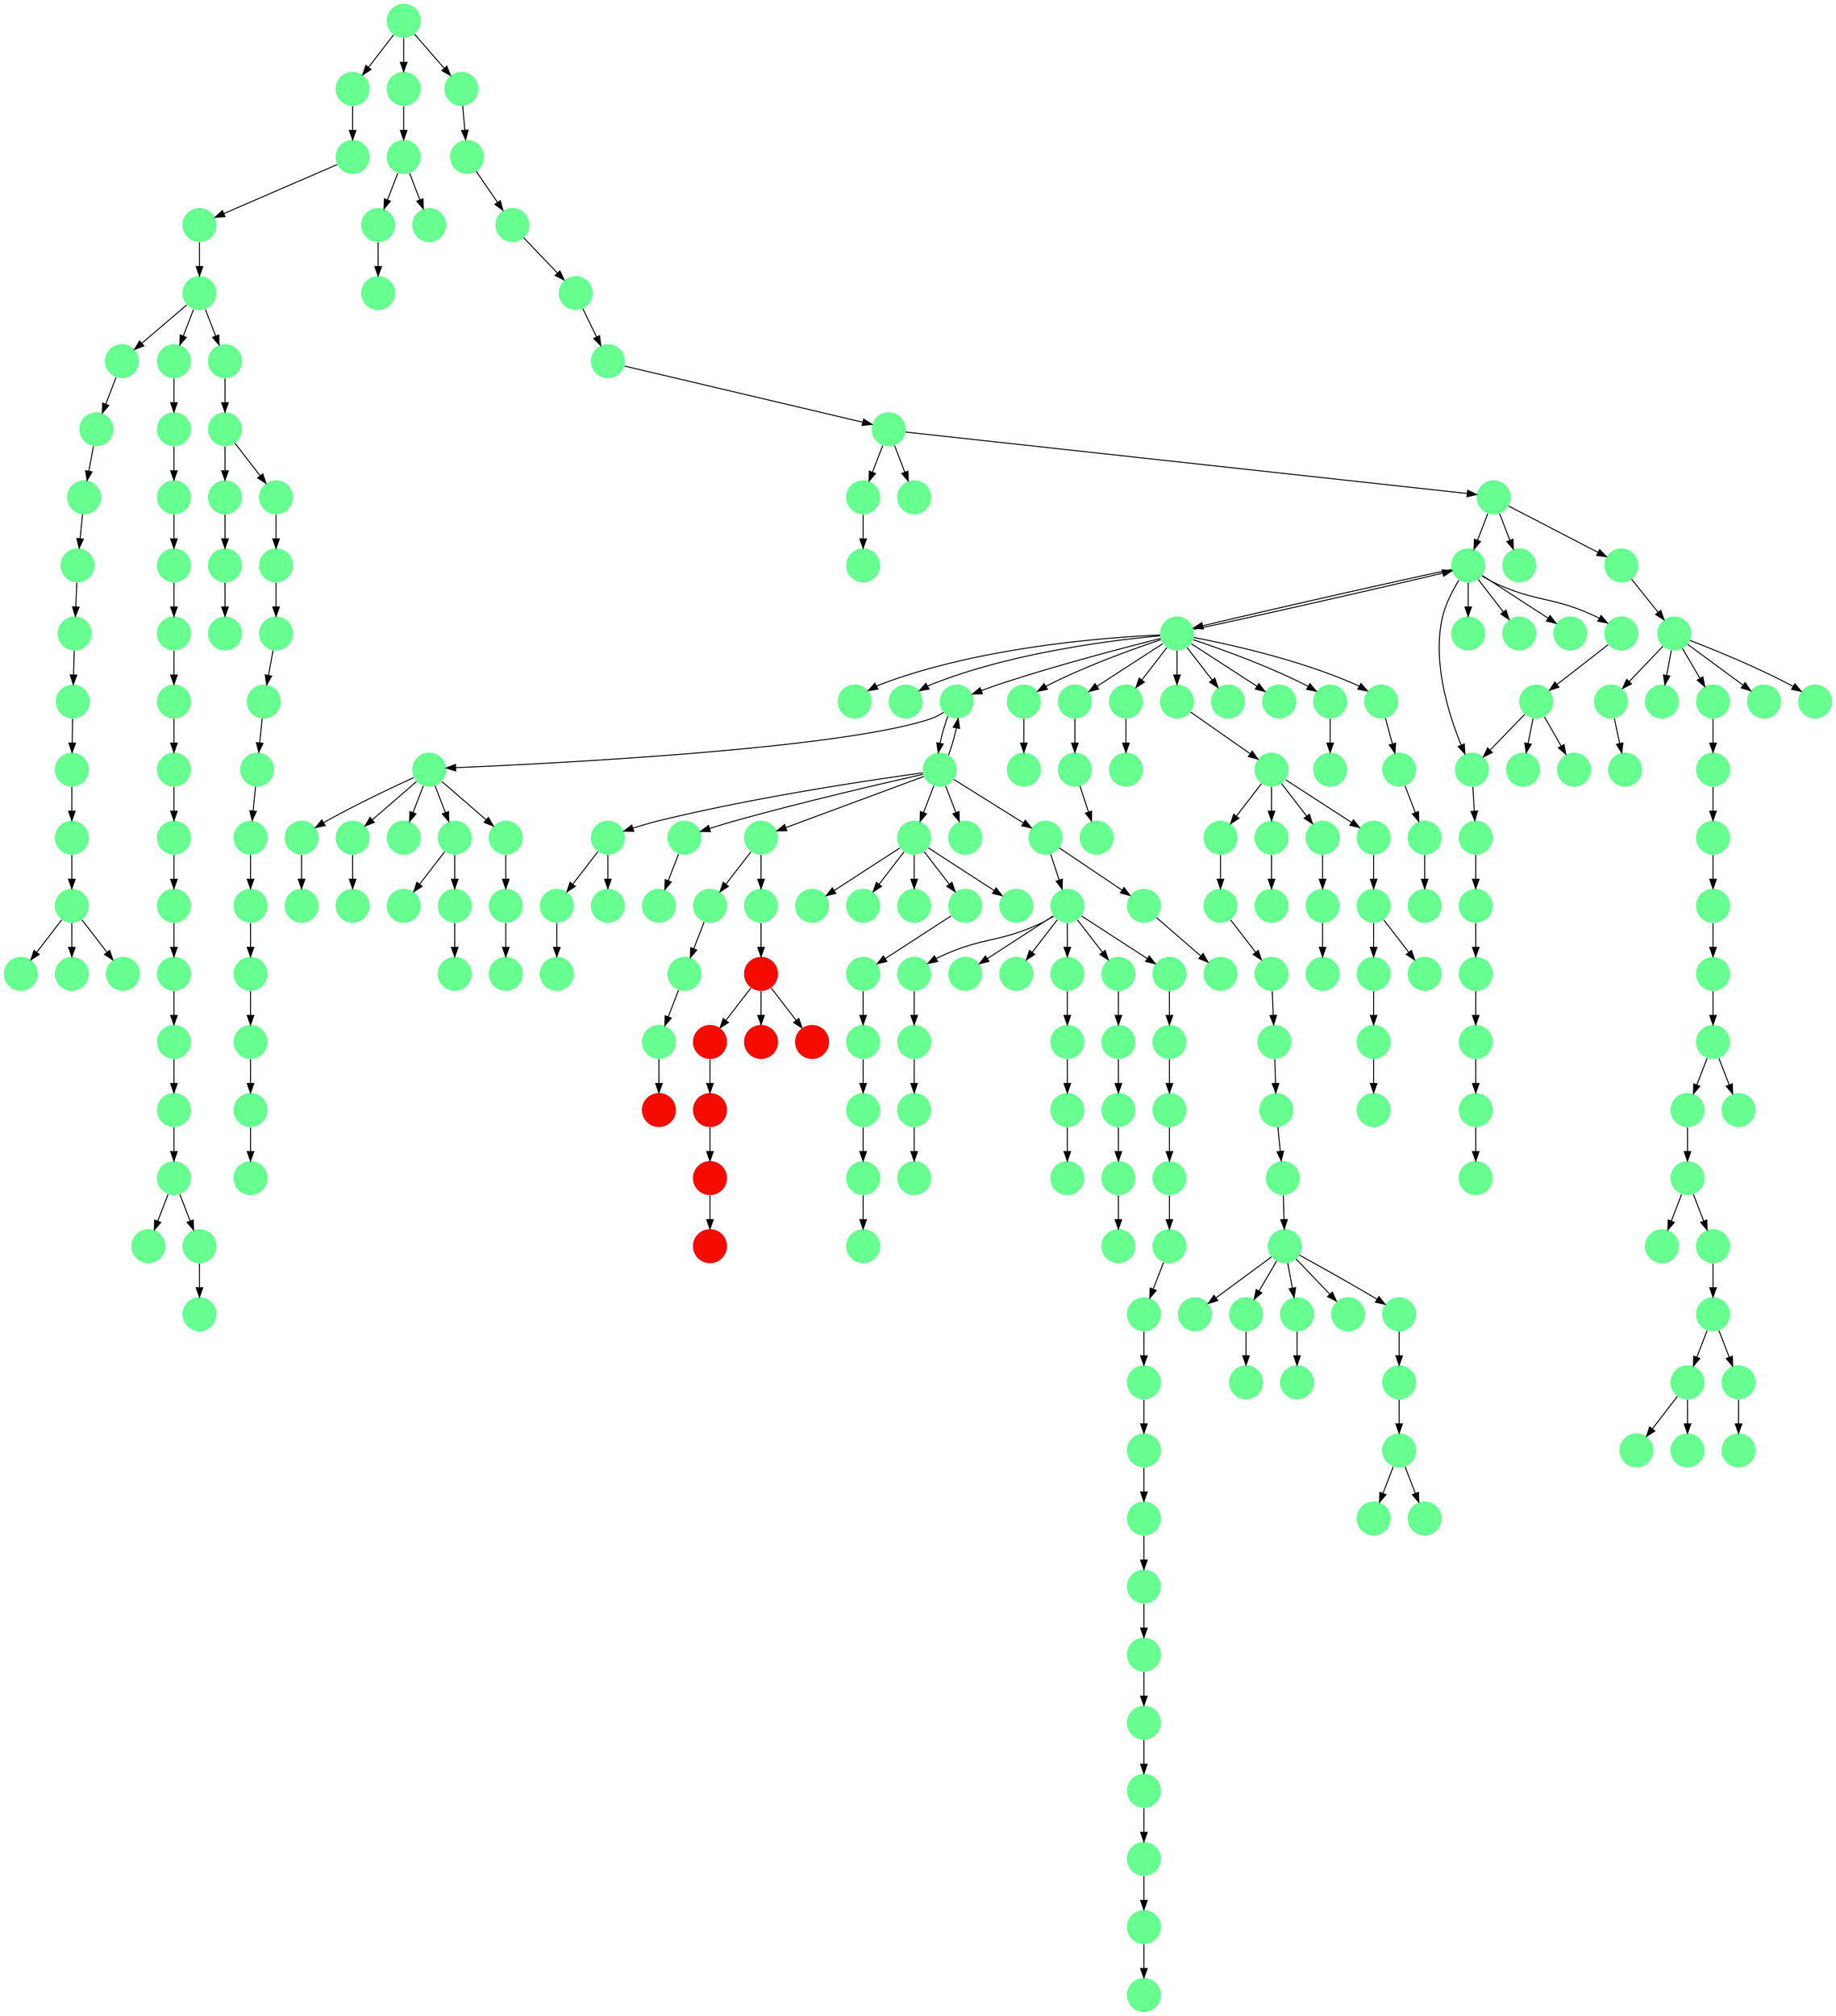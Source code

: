 digraph{
0 [tooltip = "L", penwidth = 0, style = filled, fillcolor = "#66ff90", shape = circle, label = ""]
1 [tooltip = "L", penwidth = 0, style = filled, fillcolor = "#66ff90", shape = circle, label = ""]
2 [tooltip = "L", penwidth = 0, style = filled, fillcolor = "#66ff90", shape = circle, label = ""]
3 [tooltip = "L", penwidth = 0, style = filled, fillcolor = "#66ff90", shape = circle, label = ""]
4 [tooltip = "L", penwidth = 0, style = filled, fillcolor = "#66ff90", shape = circle, label = ""]
5 [tooltip = "L", penwidth = 0, style = filled, fillcolor = "#66ff90", shape = circle, label = ""]
6 [tooltip = "L", penwidth = 0, style = filled, fillcolor = "#66ff90", shape = circle, label = ""]
7 [tooltip = "L", penwidth = 0, style = filled, fillcolor = "#66ff90", shape = circle, label = ""]
8 [tooltip = "L", penwidth = 0, style = filled, fillcolor = "#66ff90", shape = circle, label = ""]
9 [tooltip = "L", penwidth = 0, style = filled, fillcolor = "#66ff90", shape = circle, label = ""]
10 [tooltip = "L", penwidth = 0, style = filled, fillcolor = "#66ff90", shape = circle, label = ""]
11 [tooltip = "L", penwidth = 0, style = filled, fillcolor = "#66ff90", shape = circle, label = ""]
12 [tooltip = "L", penwidth = 0, style = filled, fillcolor = "#66ff90", shape = circle, label = ""]
13 [tooltip = "L", penwidth = 0, style = filled, fillcolor = "#66ff90", shape = circle, label = ""]
14 [tooltip = "L", penwidth = 0, style = filled, fillcolor = "#66ff90", shape = circle, label = ""]
15 [tooltip = "L", penwidth = 0, style = filled, fillcolor = "#66ff90", shape = circle, label = ""]
16 [tooltip = "L", penwidth = 0, style = filled, fillcolor = "#66ff90", shape = circle, label = ""]
17 [tooltip = "L", penwidth = 0, style = filled, fillcolor = "#66ff90", shape = circle, label = ""]
18 [tooltip = "L", penwidth = 0, style = filled, fillcolor = "#66ff90", shape = circle, label = ""]
19 [tooltip = "L", penwidth = 0, style = filled, fillcolor = "#66ff90", shape = circle, label = ""]
20 [tooltip = "L", penwidth = 0, style = filled, fillcolor = "#66ff90", shape = circle, label = ""]
21 [tooltip = "L", penwidth = 0, style = filled, fillcolor = "#66ff90", shape = circle, label = ""]
22 [tooltip = "L", penwidth = 0, style = filled, fillcolor = "#66ff90", shape = circle, label = ""]
23 [tooltip = "L", penwidth = 0, style = filled, fillcolor = "#66ff90", shape = circle, label = ""]
24 [tooltip = "L", penwidth = 0, style = filled, fillcolor = "#66ff90", shape = circle, label = ""]
25 [tooltip = "L", penwidth = 0, style = filled, fillcolor = "#66ff90", shape = circle, label = ""]
26 [tooltip = "L", penwidth = 0, style = filled, fillcolor = "#66ff90", shape = circle, label = ""]
27 [tooltip = "L", penwidth = 0, style = filled, fillcolor = "#66ff90", shape = circle, label = ""]
28 [tooltip = "L", penwidth = 0, style = filled, fillcolor = "#66ff90", shape = circle, label = ""]
29 [tooltip = "L", penwidth = 0, style = filled, fillcolor = "#66ff90", shape = circle, label = ""]
30 [tooltip = "L", penwidth = 0, style = filled, fillcolor = "#66ff90", shape = circle, label = ""]
31 [tooltip = "L", penwidth = 0, style = filled, fillcolor = "#66ff90", shape = circle, label = ""]
32 [tooltip = "L", penwidth = 0, style = filled, fillcolor = "#66ff90", shape = circle, label = ""]
33 [tooltip = "L", penwidth = 0, style = filled, fillcolor = "#66ff90", shape = circle, label = ""]
34 [tooltip = "V", penwidth = 0, style = filled, fillcolor = "#f60b00", shape = circle, label = ""]
35 [tooltip = "L", penwidth = 0, style = filled, fillcolor = "#66ff90", shape = circle, label = ""]
36 [tooltip = "L", penwidth = 0, style = filled, fillcolor = "#66ff90", shape = circle, label = ""]
37 [tooltip = "V", penwidth = 0, style = filled, fillcolor = "#f60b00", shape = circle, label = ""]
38 [tooltip = "L", penwidth = 0, style = filled, fillcolor = "#66ff90", shape = circle, label = ""]
39 [tooltip = "L", penwidth = 0, style = filled, fillcolor = "#66ff90", shape = circle, label = ""]
40 [tooltip = "L", penwidth = 0, style = filled, fillcolor = "#66ff90", shape = circle, label = ""]
41 [tooltip = "L", penwidth = 0, style = filled, fillcolor = "#66ff90", shape = circle, label = ""]
42 [tooltip = "L", penwidth = 0, style = filled, fillcolor = "#66ff90", shape = circle, label = ""]
43 [tooltip = "L", penwidth = 0, style = filled, fillcolor = "#66ff90", shape = circle, label = ""]
44 [tooltip = "L", penwidth = 0, style = filled, fillcolor = "#66ff90", shape = circle, label = ""]
45 [tooltip = "L", penwidth = 0, style = filled, fillcolor = "#66ff90", shape = circle, label = ""]
46 [tooltip = "L", penwidth = 0, style = filled, fillcolor = "#66ff90", shape = circle, label = ""]
47 [tooltip = "L", penwidth = 0, style = filled, fillcolor = "#66ff90", shape = circle, label = ""]
48 [tooltip = "L", penwidth = 0, style = filled, fillcolor = "#66ff90", shape = circle, label = ""]
49 [tooltip = "L", penwidth = 0, style = filled, fillcolor = "#66ff90", shape = circle, label = ""]
50 [tooltip = "L", penwidth = 0, style = filled, fillcolor = "#66ff90", shape = circle, label = ""]
51 [tooltip = "L", penwidth = 0, style = filled, fillcolor = "#66ff90", shape = circle, label = ""]
52 [tooltip = "L", penwidth = 0, style = filled, fillcolor = "#66ff90", shape = circle, label = ""]
53 [tooltip = "L", penwidth = 0, style = filled, fillcolor = "#66ff90", shape = circle, label = ""]
54 [tooltip = "L", penwidth = 0, style = filled, fillcolor = "#66ff90", shape = circle, label = ""]
55 [tooltip = "L", penwidth = 0, style = filled, fillcolor = "#66ff90", shape = circle, label = ""]
56 [tooltip = "L", penwidth = 0, style = filled, fillcolor = "#66ff90", shape = circle, label = ""]
57 [tooltip = "L", penwidth = 0, style = filled, fillcolor = "#66ff90", shape = circle, label = ""]
58 [tooltip = "L", penwidth = 0, style = filled, fillcolor = "#66ff90", shape = circle, label = ""]
59 [tooltip = "L", penwidth = 0, style = filled, fillcolor = "#66ff90", shape = circle, label = ""]
60 [tooltip = "L", penwidth = 0, style = filled, fillcolor = "#66ff90", shape = circle, label = ""]
61 [tooltip = "L", penwidth = 0, style = filled, fillcolor = "#66ff90", shape = circle, label = ""]
62 [tooltip = "L", penwidth = 0, style = filled, fillcolor = "#66ff90", shape = circle, label = ""]
63 [tooltip = "L", penwidth = 0, style = filled, fillcolor = "#66ff90", shape = circle, label = ""]
64 [tooltip = "L", penwidth = 0, style = filled, fillcolor = "#66ff90", shape = circle, label = ""]
65 [tooltip = "L", penwidth = 0, style = filled, fillcolor = "#66ff90", shape = circle, label = ""]
66 [tooltip = "L", penwidth = 0, style = filled, fillcolor = "#66ff90", shape = circle, label = ""]
67 [tooltip = "L", penwidth = 0, style = filled, fillcolor = "#66ff90", shape = circle, label = ""]
68 [tooltip = "L", penwidth = 0, style = filled, fillcolor = "#66ff90", shape = circle, label = ""]
69 [tooltip = "L", penwidth = 0, style = filled, fillcolor = "#66ff90", shape = circle, label = ""]
70 [tooltip = "L", penwidth = 0, style = filled, fillcolor = "#66ff90", shape = circle, label = ""]
71 [tooltip = "L", penwidth = 0, style = filled, fillcolor = "#66ff90", shape = circle, label = ""]
72 [tooltip = "L", penwidth = 0, style = filled, fillcolor = "#66ff90", shape = circle, label = ""]
73 [tooltip = "L", penwidth = 0, style = filled, fillcolor = "#66ff90", shape = circle, label = ""]
74 [tooltip = "L", penwidth = 0, style = filled, fillcolor = "#66ff90", shape = circle, label = ""]
75 [tooltip = "L", penwidth = 0, style = filled, fillcolor = "#66ff90", shape = circle, label = ""]
76 [tooltip = "L", penwidth = 0, style = filled, fillcolor = "#66ff90", shape = circle, label = ""]
77 [tooltip = "L", penwidth = 0, style = filled, fillcolor = "#66ff90", shape = circle, label = ""]
78 [tooltip = "L", penwidth = 0, style = filled, fillcolor = "#66ff90", shape = circle, label = ""]
79 [tooltip = "L", penwidth = 0, style = filled, fillcolor = "#66ff90", shape = circle, label = ""]
80 [tooltip = "L", penwidth = 0, style = filled, fillcolor = "#66ff90", shape = circle, label = ""]
81 [tooltip = "L", penwidth = 0, style = filled, fillcolor = "#66ff90", shape = circle, label = ""]
82 [tooltip = "L", penwidth = 0, style = filled, fillcolor = "#66ff90", shape = circle, label = ""]
83 [tooltip = "L", penwidth = 0, style = filled, fillcolor = "#66ff90", shape = circle, label = ""]
84 [tooltip = "L", penwidth = 0, style = filled, fillcolor = "#66ff90", shape = circle, label = ""]
85 [tooltip = "L", penwidth = 0, style = filled, fillcolor = "#66ff90", shape = circle, label = ""]
86 [tooltip = "L", penwidth = 0, style = filled, fillcolor = "#66ff90", shape = circle, label = ""]
87 [tooltip = "L", penwidth = 0, style = filled, fillcolor = "#66ff90", shape = circle, label = ""]
88 [tooltip = "L", penwidth = 0, style = filled, fillcolor = "#66ff90", shape = circle, label = ""]
89 [tooltip = "L", penwidth = 0, style = filled, fillcolor = "#66ff90", shape = circle, label = ""]
90 [tooltip = "L", penwidth = 0, style = filled, fillcolor = "#66ff90", shape = circle, label = ""]
91 [tooltip = "L", penwidth = 0, style = filled, fillcolor = "#66ff90", shape = circle, label = ""]
92 [tooltip = "L", penwidth = 0, style = filled, fillcolor = "#66ff90", shape = circle, label = ""]
93 [tooltip = "L", penwidth = 0, style = filled, fillcolor = "#66ff90", shape = circle, label = ""]
94 [tooltip = "L", penwidth = 0, style = filled, fillcolor = "#66ff90", shape = circle, label = ""]
95 [tooltip = "L", penwidth = 0, style = filled, fillcolor = "#66ff90", shape = circle, label = ""]
96 [tooltip = "L", penwidth = 0, style = filled, fillcolor = "#66ff90", shape = circle, label = ""]
97 [tooltip = "L", penwidth = 0, style = filled, fillcolor = "#66ff90", shape = circle, label = ""]
98 [tooltip = "L", penwidth = 0, style = filled, fillcolor = "#66ff90", shape = circle, label = ""]
99 [tooltip = "L", penwidth = 0, style = filled, fillcolor = "#66ff90", shape = circle, label = ""]
100 [tooltip = "L", penwidth = 0, style = filled, fillcolor = "#66ff90", shape = circle, label = ""]
101 [tooltip = "V", penwidth = 0, style = filled, fillcolor = "#f60b00", shape = circle, label = ""]
102 [tooltip = "L", penwidth = 0, style = filled, fillcolor = "#66ff90", shape = circle, label = ""]
103 [tooltip = "V", penwidth = 0, style = filled, fillcolor = "#f60b00", shape = circle, label = ""]
104 [tooltip = "L", penwidth = 0, style = filled, fillcolor = "#66ff90", shape = circle, label = ""]
105 [tooltip = "L", penwidth = 0, style = filled, fillcolor = "#66ff90", shape = circle, label = ""]
106 [tooltip = "L", penwidth = 0, style = filled, fillcolor = "#66ff90", shape = circle, label = ""]
107 [tooltip = "L", penwidth = 0, style = filled, fillcolor = "#66ff90", shape = circle, label = ""]
108 [tooltip = "L", penwidth = 0, style = filled, fillcolor = "#66ff90", shape = circle, label = ""]
109 [tooltip = "L", penwidth = 0, style = filled, fillcolor = "#66ff90", shape = circle, label = ""]
110 [tooltip = "L", penwidth = 0, style = filled, fillcolor = "#66ff90", shape = circle, label = ""]
111 [tooltip = "L", penwidth = 0, style = filled, fillcolor = "#66ff90", shape = circle, label = ""]
112 [tooltip = "L", penwidth = 0, style = filled, fillcolor = "#66ff90", shape = circle, label = ""]
113 [tooltip = "L", penwidth = 0, style = filled, fillcolor = "#66ff90", shape = circle, label = ""]
114 [tooltip = "L", penwidth = 0, style = filled, fillcolor = "#66ff90", shape = circle, label = ""]
115 [tooltip = "L", penwidth = 0, style = filled, fillcolor = "#66ff90", shape = circle, label = ""]
116 [tooltip = "L", penwidth = 0, style = filled, fillcolor = "#66ff90", shape = circle, label = ""]
117 [tooltip = "L", penwidth = 0, style = filled, fillcolor = "#66ff90", shape = circle, label = ""]
118 [tooltip = "L", penwidth = 0, style = filled, fillcolor = "#66ff90", shape = circle, label = ""]
119 [tooltip = "L", penwidth = 0, style = filled, fillcolor = "#66ff90", shape = circle, label = ""]
120 [tooltip = "L", penwidth = 0, style = filled, fillcolor = "#66ff90", shape = circle, label = ""]
121 [tooltip = "L", penwidth = 0, style = filled, fillcolor = "#66ff90", shape = circle, label = ""]
122 [tooltip = "L", penwidth = 0, style = filled, fillcolor = "#66ff90", shape = circle, label = ""]
123 [tooltip = "L", penwidth = 0, style = filled, fillcolor = "#66ff90", shape = circle, label = ""]
124 [tooltip = "L", penwidth = 0, style = filled, fillcolor = "#66ff90", shape = circle, label = ""]
125 [tooltip = "L", penwidth = 0, style = filled, fillcolor = "#66ff90", shape = circle, label = ""]
126 [tooltip = "L", penwidth = 0, style = filled, fillcolor = "#66ff90", shape = circle, label = ""]
127 [tooltip = "L", penwidth = 0, style = filled, fillcolor = "#66ff90", shape = circle, label = ""]
128 [tooltip = "L", penwidth = 0, style = filled, fillcolor = "#66ff90", shape = circle, label = ""]
129 [tooltip = "L", penwidth = 0, style = filled, fillcolor = "#66ff90", shape = circle, label = ""]
130 [tooltip = "L", penwidth = 0, style = filled, fillcolor = "#66ff90", shape = circle, label = ""]
131 [tooltip = "L", penwidth = 0, style = filled, fillcolor = "#66ff90", shape = circle, label = ""]
132 [tooltip = "L", penwidth = 0, style = filled, fillcolor = "#66ff90", shape = circle, label = ""]
133 [tooltip = "L", penwidth = 0, style = filled, fillcolor = "#66ff90", shape = circle, label = ""]
134 [tooltip = "L", penwidth = 0, style = filled, fillcolor = "#66ff90", shape = circle, label = ""]
135 [tooltip = "L", penwidth = 0, style = filled, fillcolor = "#66ff90", shape = circle, label = ""]
136 [tooltip = "L", penwidth = 0, style = filled, fillcolor = "#66ff90", shape = circle, label = ""]
137 [tooltip = "L", penwidth = 0, style = filled, fillcolor = "#66ff90", shape = circle, label = ""]
138 [tooltip = "L", penwidth = 0, style = filled, fillcolor = "#66ff90", shape = circle, label = ""]
139 [tooltip = "L", penwidth = 0, style = filled, fillcolor = "#66ff90", shape = circle, label = ""]
140 [tooltip = "L", penwidth = 0, style = filled, fillcolor = "#66ff90", shape = circle, label = ""]
141 [tooltip = "L", penwidth = 0, style = filled, fillcolor = "#66ff90", shape = circle, label = ""]
142 [tooltip = "L", penwidth = 0, style = filled, fillcolor = "#66ff90", shape = circle, label = ""]
143 [tooltip = "L", penwidth = 0, style = filled, fillcolor = "#66ff90", shape = circle, label = ""]
144 [tooltip = "L", penwidth = 0, style = filled, fillcolor = "#66ff90", shape = circle, label = ""]
145 [tooltip = "L", penwidth = 0, style = filled, fillcolor = "#66ff90", shape = circle, label = ""]
146 [tooltip = "L", penwidth = 0, style = filled, fillcolor = "#66ff90", shape = circle, label = ""]
147 [tooltip = "L", penwidth = 0, style = filled, fillcolor = "#66ff90", shape = circle, label = ""]
148 [tooltip = "L", penwidth = 0, style = filled, fillcolor = "#66ff90", shape = circle, label = ""]
149 [tooltip = "L", penwidth = 0, style = filled, fillcolor = "#66ff90", shape = circle, label = ""]
150 [tooltip = "L", penwidth = 0, style = filled, fillcolor = "#66ff90", shape = circle, label = ""]
151 [tooltip = "L", penwidth = 0, style = filled, fillcolor = "#66ff90", shape = circle, label = ""]
152 [tooltip = "L", penwidth = 0, style = filled, fillcolor = "#66ff90", shape = circle, label = ""]
153 [tooltip = "L", penwidth = 0, style = filled, fillcolor = "#66ff90", shape = circle, label = ""]
154 [tooltip = "L", penwidth = 0, style = filled, fillcolor = "#66ff90", shape = circle, label = ""]
155 [tooltip = "L", penwidth = 0, style = filled, fillcolor = "#66ff90", shape = circle, label = ""]
156 [tooltip = "L", penwidth = 0, style = filled, fillcolor = "#66ff90", shape = circle, label = ""]
157 [tooltip = "L", penwidth = 0, style = filled, fillcolor = "#66ff90", shape = circle, label = ""]
158 [tooltip = "L", penwidth = 0, style = filled, fillcolor = "#66ff90", shape = circle, label = ""]
159 [tooltip = "L", penwidth = 0, style = filled, fillcolor = "#66ff90", shape = circle, label = ""]
160 [tooltip = "L", penwidth = 0, style = filled, fillcolor = "#66ff90", shape = circle, label = ""]
161 [tooltip = "L", penwidth = 0, style = filled, fillcolor = "#66ff90", shape = circle, label = ""]
162 [tooltip = "L", penwidth = 0, style = filled, fillcolor = "#66ff90", shape = circle, label = ""]
163 [tooltip = "V", penwidth = 0, style = filled, fillcolor = "#f60b00", shape = circle, label = ""]
164 [tooltip = "L", penwidth = 0, style = filled, fillcolor = "#66ff90", shape = circle, label = ""]
165 [tooltip = "L", penwidth = 0, style = filled, fillcolor = "#66ff90", shape = circle, label = ""]
166 [tooltip = "L", penwidth = 0, style = filled, fillcolor = "#66ff90", shape = circle, label = ""]
167 [tooltip = "V", penwidth = 0, style = filled, fillcolor = "#f60b00", shape = circle, label = ""]
168 [tooltip = "L", penwidth = 0, style = filled, fillcolor = "#66ff90", shape = circle, label = ""]
169 [tooltip = "L", penwidth = 0, style = filled, fillcolor = "#66ff90", shape = circle, label = ""]
170 [tooltip = "L", penwidth = 0, style = filled, fillcolor = "#66ff90", shape = circle, label = ""]
171 [tooltip = "L", penwidth = 0, style = filled, fillcolor = "#66ff90", shape = circle, label = ""]
172 [tooltip = "L", penwidth = 0, style = filled, fillcolor = "#66ff90", shape = circle, label = ""]
173 [tooltip = "L", penwidth = 0, style = filled, fillcolor = "#66ff90", shape = circle, label = ""]
174 [tooltip = "L", penwidth = 0, style = filled, fillcolor = "#66ff90", shape = circle, label = ""]
175 [tooltip = "L", penwidth = 0, style = filled, fillcolor = "#66ff90", shape = circle, label = ""]
176 [tooltip = "L", penwidth = 0, style = filled, fillcolor = "#66ff90", shape = circle, label = ""]
177 [tooltip = "L", penwidth = 0, style = filled, fillcolor = "#66ff90", shape = circle, label = ""]
178 [tooltip = "L", penwidth = 0, style = filled, fillcolor = "#66ff90", shape = circle, label = ""]
179 [tooltip = "L", penwidth = 0, style = filled, fillcolor = "#66ff90", shape = circle, label = ""]
180 [tooltip = "L", penwidth = 0, style = filled, fillcolor = "#66ff90", shape = circle, label = ""]
181 [tooltip = "L", penwidth = 0, style = filled, fillcolor = "#66ff90", shape = circle, label = ""]
182 [tooltip = "L", penwidth = 0, style = filled, fillcolor = "#66ff90", shape = circle, label = ""]
183 [tooltip = "L", penwidth = 0, style = filled, fillcolor = "#66ff90", shape = circle, label = ""]
184 [tooltip = "L", penwidth = 0, style = filled, fillcolor = "#66ff90", shape = circle, label = ""]
185 [tooltip = "L", penwidth = 0, style = filled, fillcolor = "#66ff90", shape = circle, label = ""]
186 [tooltip = "V", penwidth = 0, style = filled, fillcolor = "#f60b00", shape = circle, label = ""]
187 [tooltip = "L", penwidth = 0, style = filled, fillcolor = "#66ff90", shape = circle, label = ""]
188 [tooltip = "L", penwidth = 0, style = filled, fillcolor = "#66ff90", shape = circle, label = ""]
189 [tooltip = "L", penwidth = 0, style = filled, fillcolor = "#66ff90", shape = circle, label = ""]
190 [tooltip = "L", penwidth = 0, style = filled, fillcolor = "#66ff90", shape = circle, label = ""]
191 [tooltip = "L", penwidth = 0, style = filled, fillcolor = "#66ff90", shape = circle, label = ""]
192 [tooltip = "L", penwidth = 0, style = filled, fillcolor = "#66ff90", shape = circle, label = ""]
193 [tooltip = "L", penwidth = 0, style = filled, fillcolor = "#66ff90", shape = circle, label = ""]
194 [tooltip = "L", penwidth = 0, style = filled, fillcolor = "#66ff90", shape = circle, label = ""]
195 [tooltip = "L", penwidth = 0, style = filled, fillcolor = "#66ff90", shape = circle, label = ""]
196 [tooltip = "L", penwidth = 0, style = filled, fillcolor = "#66ff90", shape = circle, label = ""]
197 [tooltip = "L", penwidth = 0, style = filled, fillcolor = "#66ff90", shape = circle, label = ""]
198 [tooltip = "L", penwidth = 0, style = filled, fillcolor = "#66ff90", shape = circle, label = ""]
199 [tooltip = "V", penwidth = 0, style = filled, fillcolor = "#f60b00", shape = circle, label = ""]
200 [tooltip = "L", penwidth = 0, style = filled, fillcolor = "#66ff90", shape = circle, label = ""]
201 [tooltip = "L", penwidth = 0, style = filled, fillcolor = "#66ff90", shape = circle, label = ""]
202 [tooltip = "L", penwidth = 0, style = filled, fillcolor = "#66ff90", shape = circle, label = ""]
203 [tooltip = "L", penwidth = 0, style = filled, fillcolor = "#66ff90", shape = circle, label = ""]
204 [tooltip = "L", penwidth = 0, style = filled, fillcolor = "#66ff90", shape = circle, label = ""]
205 [tooltip = "L", penwidth = 0, style = filled, fillcolor = "#66ff90", shape = circle, label = ""]
206 [tooltip = "L", penwidth = 0, style = filled, fillcolor = "#66ff90", shape = circle, label = ""]
207 [tooltip = "L", penwidth = 0, style = filled, fillcolor = "#66ff90", shape = circle, label = ""]
208 [tooltip = "L", penwidth = 0, style = filled, fillcolor = "#66ff90", shape = circle, label = ""]
209 [tooltip = "L", penwidth = 0, style = filled, fillcolor = "#66ff90", shape = circle, label = ""]
210 [tooltip = "L", penwidth = 0, style = filled, fillcolor = "#66ff90", shape = circle, label = ""]
211 [tooltip = "L", penwidth = 0, style = filled, fillcolor = "#66ff90", shape = circle, label = ""]
212 [tooltip = "L", penwidth = 0, style = filled, fillcolor = "#66ff90", shape = circle, label = ""]
213 [tooltip = "L", penwidth = 0, style = filled, fillcolor = "#66ff90", shape = circle, label = ""]
214 [tooltip = "L", penwidth = 0, style = filled, fillcolor = "#66ff90", shape = circle, label = ""]
215 [tooltip = "L", penwidth = 0, style = filled, fillcolor = "#66ff90", shape = circle, label = ""]
216 [tooltip = "L", penwidth = 0, style = filled, fillcolor = "#66ff90", shape = circle, label = ""]
217 [tooltip = "L", penwidth = 0, style = filled, fillcolor = "#66ff90", shape = circle, label = ""]
218 [tooltip = "L", penwidth = 0, style = filled, fillcolor = "#66ff90", shape = circle, label = ""]
219 [tooltip = "L", penwidth = 0, style = filled, fillcolor = "#66ff90", shape = circle, label = ""]
220 [tooltip = "L", penwidth = 0, style = filled, fillcolor = "#66ff90", shape = circle, label = ""]
221 [tooltip = "L", penwidth = 0, style = filled, fillcolor = "#66ff90", shape = circle, label = ""]
222 [tooltip = "L", penwidth = 0, style = filled, fillcolor = "#66ff90", shape = circle, label = ""]
223 [tooltip = "L", penwidth = 0, style = filled, fillcolor = "#66ff90", shape = circle, label = ""]
224 [tooltip = "L", penwidth = 0, style = filled, fillcolor = "#66ff90", shape = circle, label = ""]
225 [tooltip = "L", penwidth = 0, style = filled, fillcolor = "#66ff90", shape = circle, label = ""]
226 [tooltip = "L", penwidth = 0, style = filled, fillcolor = "#66ff90", shape = circle, label = ""]
227 [tooltip = "L", penwidth = 0, style = filled, fillcolor = "#66ff90", shape = circle, label = ""]
228 [tooltip = "L", penwidth = 0, style = filled, fillcolor = "#66ff90", shape = circle, label = ""]
229 [tooltip = "L", penwidth = 0, style = filled, fillcolor = "#66ff90", shape = circle, label = ""]
230 [tooltip = "L", penwidth = 0, style = filled, fillcolor = "#66ff90", shape = circle, label = ""]
231 [tooltip = "L", penwidth = 0, style = filled, fillcolor = "#66ff90", shape = circle, label = ""]
232 [tooltip = "L", penwidth = 0, style = filled, fillcolor = "#66ff90", shape = circle, label = ""]
233 [tooltip = "L", penwidth = 0, style = filled, fillcolor = "#66ff90", shape = circle, label = ""]
177 -> 51
12 -> 1
48 -> 52
16 -> 9
59 -> 185
196 -> 16
168 -> 169
2 -> 22
146 -> 147
65 -> 39
126 -> 121
134 -> 139
218 -> 217
19 -> 40
91 -> 97
174 -> 176
180 -> 181
100 -> 111
37 -> 167
30 -> 23
136 -> 138
46 -> 179
40 -> 19
19 -> 3
225 -> 221
171 -> 102
75 -> 77
65 -> 50
232 -> 224
33 -> 25
111 -> 116
94 -> 98
158 -> 157
105 -> 106
38 -> 18
192 -> 197
194 -> 193
124 -> 122
40 -> 41
40 -> 48
40 -> 87
139 -> 136
111 -> 112
19 -> 93
67 -> 62
5 -> 14
62 -> 67
40 -> 47
176 -> 175
134 -> 214
69 -> 95
96 -> 94
172 -> 177
67 -> 68
68 -> 207
80 -> 182
165 -> 164
67 -> 65
98 -> 92
27 -> 21
233 -> 232
82 -> 46
166 -> 159
157 -> 160
146 -> 209
110 -> 155
83 -> 79
64 -> 107
4 -> 12
12 -> 19
209 -> 208
182 -> 213
138 -> 132
72 -> 57
170 -> 168
211 -> 210
164 -> 166
38 -> 70
127 -> 128
115 -> 110
192 -> 196
222 -> 220
67 -> 105
38 -> 144
31 -> 119
144 -> 143
146 -> 151
227 -> 228
54 -> 64
138 -> 137
167 -> 163
172 -> 174
26 -> 33
88 -> 145
61 -> 84
76 -> 89
169 -> 165
62 -> 146
105 -> 206
178 -> 172
193 -> 76
85 -> 86
15 -> 28
112 -> 109
149 -> 184
125 -> 99
128 -> 126
4 -> 63
89 -> 82
135 -> 134
38 -> 78
155 -> 154
146 -> 150
130 -> 124
28 -> 29
223 -> 229
55 -> 194
90 -> 188
80 -> 26
163 -> 103
159 -> 158
134 -> 218
87 -> 71
154 -> 153
224 -> 225
150 -> 148
141 -> 140
23 -> 74
187 -> 118
19 -> 20
121 -> 120
213 -> 226
32 -> 7
4 -> 13
157 -> 162
227 -> 222
13 -> 190
51 -> 42
176 -> 173
36 -> 15
134 -> 216
104 -> 36
221 -> 230
231 -> 227
58 -> 117
79 -> 55
19 -> 6
7 -> 27
37 -> 199
195 -> 180
77 -> 37
75 -> 61
40 -> 62
21 -> 4
145 -> 142
146 -> 211
52 -> 11
197 -> 32
66 -> 34
40 -> 49
230 -> 231
142 -> 73
25 -> 131
134 -> 133
47 -> 183
19 -> 31
45 -> 205
29 -> 200
56 -> 156
11 -> 8
84 -> 66
97 -> 96
131 -> 129
86 -> 69
103 -> 101
40 -> 178
181 -> 80
99 -> 189
116 -> 113
117 -> 115
60 -> 83
188 -> 198
143 -> 141
67 -> 54
105 -> 104
67 -> 75
73 -> 60
118 -> 135
37 -> 186
54 -> 38
70 -> 59
16 -> 24
93 -> 91
129 -> 130
192 -> 195
38 -> 191
172 -> 56
122 -> 127
42 -> 187
9 -> 17
216 -> 215
119 -> 203
40 -> 81
12 -> 10
99 -> 100
150 -> 149
185 -> 202
229 -> 233
80 -> 170
154 -> 125
40 -> 53
179 -> 219
157 -> 161
40 -> 72
81 -> 45
33 -> 30
39 -> 43
105 -> 212
151 -> 152
172 -> 90
2 -> 5
67 -> 204
2 -> 201
40 -> 44
226 -> 223
173 -> 171
119 -> 93
152 -> 35
2 -> 0
38 -> 88
78 -> 85
119 -> 123
2 -> 58
112 -> 114
105 -> 108
10 -> 2
}